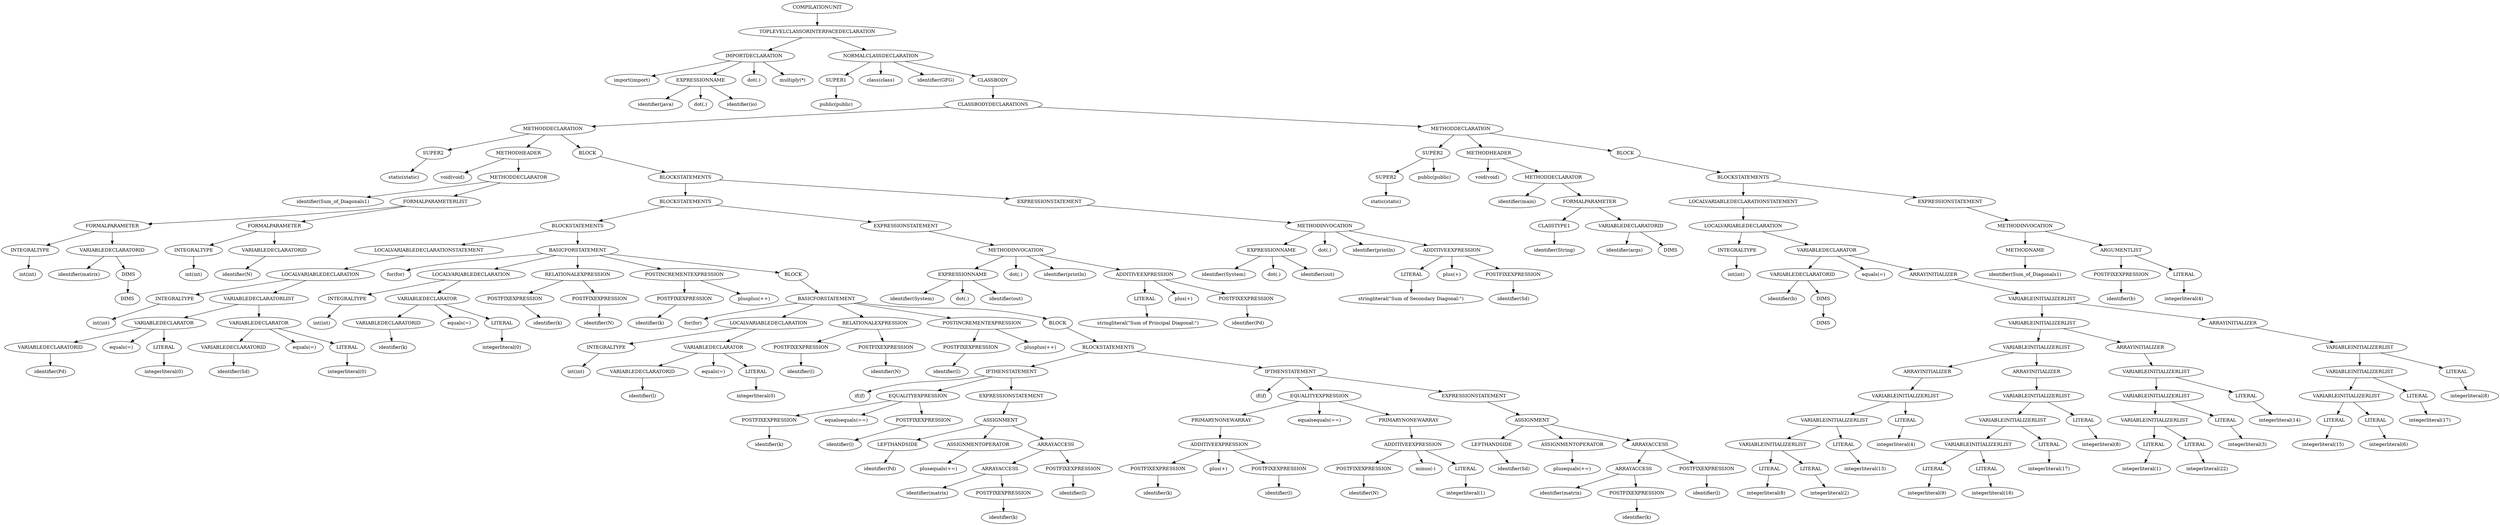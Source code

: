 digraph ASTVisual {
 ordering = out ;
10 [ label="EXPRESSIONNAME"]
20 [ label="identifier(java)"]
30 [ label="dot(.)"]
40 [ label="identifier(io)"]
50 [ label="IMPORTDECLARATION"]
60 [ label="import(import)"]
70 [ label="dot(.)"]
80 [ label="multiply(*)"]
90 [ label="SUPER1"]
100 [ label="public(public)"]
110 [ label="SUPER2"]
120 [ label="static(static)"]
130 [ label="INTEGRALTYPE"]
140 [ label="int(int)"]
150 [ label="DIMS"]
160 [ label="DIMS"]
170 [ label="VARIABLEDECLARATORID"]
180 [ label="identifier(matrix)"]
190 [ label="FORMALPARAMETER"]
200 [ label="INTEGRALTYPE"]
210 [ label="int(int)"]
220 [ label="VARIABLEDECLARATORID"]
230 [ label="identifier(N)"]
240 [ label="FORMALPARAMETER"]
250 [ label="FORMALPARAMETERLIST"]
260 [ label="METHODDECLARATOR"]
270 [ label="identifier(Sum_of_Diagonals1)"]
280 [ label="METHODHEADER"]
290 [ label="void(void)"]
300 [ label="INTEGRALTYPE"]
310 [ label="int(int)"]
320 [ label="VARIABLEDECLARATORID"]
330 [ label="identifier(Pd)"]
340 [ label="LITERAL"]
350 [ label="integerliteral(0)"]
360 [ label="VARIABLEDECLARATOR"]
370 [ label="equals(=)"]
380 [ label="VARIABLEDECLARATORID"]
390 [ label="identifier(Sd)"]
400 [ label="LITERAL"]
410 [ label="integerliteral(0)"]
420 [ label="VARIABLEDECLARATOR"]
430 [ label="equals(=)"]
440 [ label="VARIABLEDECLARATORLIST"]
450 [ label="LOCALVARIABLEDECLARATION"]
460 [ label="LOCALVARIABLEDECLARATIONSTATEMENT"]
470 [ label="INTEGRALTYPE"]
480 [ label="int(int)"]
490 [ label="VARIABLEDECLARATORID"]
500 [ label="identifier(k)"]
510 [ label="LITERAL"]
520 [ label="integerliteral(0)"]
530 [ label="VARIABLEDECLARATOR"]
540 [ label="equals(=)"]
550 [ label="LOCALVARIABLEDECLARATION"]
560 [ label="POSTFIXEXPRESSION"]
570 [ label="identifier(k)"]
580 [ label="POSTFIXEXPRESSION"]
590 [ label="identifier(N)"]
600 [ label="RELATIONALEXPRESSION"]
610 [ label="POSTFIXEXPRESSION"]
620 [ label="identifier(k)"]
630 [ label="POSTINCREMENTEXPRESSION"]
640 [ label="plusplus(++)"]
650 [ label="INTEGRALTYPE"]
660 [ label="int(int)"]
670 [ label="VARIABLEDECLARATORID"]
680 [ label="identifier(l)"]
690 [ label="LITERAL"]
700 [ label="integerliteral(0)"]
710 [ label="VARIABLEDECLARATOR"]
720 [ label="equals(=)"]
730 [ label="LOCALVARIABLEDECLARATION"]
740 [ label="POSTFIXEXPRESSION"]
750 [ label="identifier(l)"]
760 [ label="POSTFIXEXPRESSION"]
770 [ label="identifier(N)"]
780 [ label="RELATIONALEXPRESSION"]
790 [ label="POSTFIXEXPRESSION"]
800 [ label="identifier(l)"]
810 [ label="POSTINCREMENTEXPRESSION"]
820 [ label="plusplus(++)"]
830 [ label="POSTFIXEXPRESSION"]
840 [ label="identifier(k)"]
850 [ label="POSTFIXEXPRESSION"]
860 [ label="identifier(l)"]
870 [ label="EQUALITYEXPRESSION"]
880 [ label="equalsequals(==)"]
890 [ label="LEFTHANDSIDE"]
900 [ label="identifier(Pd)"]
910 [ label="ASSIGNMENTOPERATOR"]
920 [ label="plusequals(+=)"]
930 [ label="POSTFIXEXPRESSION"]
940 [ label="identifier(k)"]
950 [ label="ARRAYACCESS"]
960 [ label="identifier(matrix)"]
970 [ label="POSTFIXEXPRESSION"]
980 [ label="identifier(l)"]
990 [ label="ARRAYACCESS"]
1000 [ label="ASSIGNMENT"]
1010 [ label="EXPRESSIONSTATEMENT"]
1020 [ label="IFTHENSTATEMENT"]
1030 [ label="if(if)"]
1040 [ label="POSTFIXEXPRESSION"]
1050 [ label="identifier(k)"]
1060 [ label="POSTFIXEXPRESSION"]
1070 [ label="identifier(l)"]
1080 [ label="ADDITIVEEXPRESSION"]
1090 [ label="plus(+)"]
1100 [ label="PRIMARYNONEWARRAY"]
1110 [ label="POSTFIXEXPRESSION"]
1120 [ label="identifier(N)"]
1130 [ label="LITERAL"]
1140 [ label="integerliteral(1)"]
1150 [ label="ADDITIVEEXPRESSION"]
1160 [ label="minus(-)"]
1170 [ label="PRIMARYNONEWARRAY"]
1180 [ label="EQUALITYEXPRESSION"]
1190 [ label="equalsequals(==)"]
1200 [ label="LEFTHANDSIDE"]
1210 [ label="identifier(Sd)"]
1220 [ label="ASSIGNMENTOPERATOR"]
1230 [ label="plusequals(+=)"]
1240 [ label="POSTFIXEXPRESSION"]
1250 [ label="identifier(k)"]
1260 [ label="ARRAYACCESS"]
1270 [ label="identifier(matrix)"]
1280 [ label="POSTFIXEXPRESSION"]
1290 [ label="identifier(l)"]
1300 [ label="ARRAYACCESS"]
1310 [ label="ASSIGNMENT"]
1320 [ label="EXPRESSIONSTATEMENT"]
1330 [ label="IFTHENSTATEMENT"]
1340 [ label="if(if)"]
1350 [ label="BLOCKSTATEMENTS"]
1360 [ label="BLOCK"]
1370 [ label="BASICFORSTATEMENT"]
1380 [ label="for(for)"]
1390 [ label="BLOCK"]
1400 [ label="BASICFORSTATEMENT"]
1410 [ label="for(for)"]
1420 [ label="BLOCKSTATEMENTS"]
1430 [ label="EXPRESSIONNAME"]
1440 [ label="identifier(System)"]
1450 [ label="dot(.)"]
1460 [ label="identifier(out)"]
1470 [ label="LITERAL"]
1480 [ label="stringliteral(\"Sum of Principal Diagonal:\")"]
1490 [ label="POSTFIXEXPRESSION"]
1500 [ label="identifier(Pd)"]
1510 [ label="ADDITIVEEXPRESSION"]
1520 [ label="plus(+)"]
1530 [ label="METHODINVOCATION"]
1540 [ label="dot(.)"]
1550 [ label="identifier(println)"]
1560 [ label="EXPRESSIONSTATEMENT"]
1570 [ label="BLOCKSTATEMENTS"]
1580 [ label="EXPRESSIONNAME"]
1590 [ label="identifier(System)"]
1600 [ label="dot(.)"]
1610 [ label="identifier(out)"]
1620 [ label="LITERAL"]
1630 [ label="stringliteral(\"Sum of Secondary Diagonal:\")"]
1640 [ label="POSTFIXEXPRESSION"]
1650 [ label="identifier(Sd)"]
1660 [ label="ADDITIVEEXPRESSION"]
1670 [ label="plus(+)"]
1680 [ label="METHODINVOCATION"]
1690 [ label="dot(.)"]
1700 [ label="identifier(println)"]
1710 [ label="EXPRESSIONSTATEMENT"]
1720 [ label="BLOCKSTATEMENTS"]
1730 [ label="BLOCK"]
1740 [ label="METHODDECLARATION"]
1750 [ label="SUPER2"]
1760 [ label="static(static)"]
1770 [ label="SUPER2"]
1780 [ label="public(public)"]
1790 [ label="CLASSTYPE1"]
1800 [ label="identifier(String)"]
1810 [ label="DIMS"]
1820 [ label="VARIABLEDECLARATORID"]
1830 [ label="identifier(args)"]
1840 [ label="FORMALPARAMETER"]
1850 [ label="METHODDECLARATOR"]
1860 [ label="identifier(main)"]
1870 [ label="METHODHEADER"]
1880 [ label="void(void)"]
1890 [ label="INTEGRALTYPE"]
1900 [ label="int(int)"]
1910 [ label="DIMS"]
1920 [ label="DIMS"]
1930 [ label="VARIABLEDECLARATORID"]
1940 [ label="identifier(b)"]
1950 [ label="LITERAL"]
1960 [ label="integerliteral(8)"]
1970 [ label="LITERAL"]
1980 [ label="integerliteral(2)"]
1990 [ label="VARIABLEINITIALIZERLIST"]
2000 [ label="LITERAL"]
2010 [ label="integerliteral(13)"]
2020 [ label="VARIABLEINITIALIZERLIST"]
2030 [ label="LITERAL"]
2040 [ label="integerliteral(4)"]
2050 [ label="VARIABLEINITIALIZERLIST"]
2060 [ label="ARRAYINITIALIZER"]
2070 [ label="LITERAL"]
2080 [ label="integerliteral(9)"]
2090 [ label="LITERAL"]
2100 [ label="integerliteral(16)"]
2110 [ label="VARIABLEINITIALIZERLIST"]
2120 [ label="LITERAL"]
2130 [ label="integerliteral(17)"]
2140 [ label="VARIABLEINITIALIZERLIST"]
2150 [ label="LITERAL"]
2160 [ label="integerliteral(8)"]
2170 [ label="VARIABLEINITIALIZERLIST"]
2180 [ label="ARRAYINITIALIZER"]
2190 [ label="VARIABLEINITIALIZERLIST"]
2200 [ label="LITERAL"]
2210 [ label="integerliteral(1)"]
2220 [ label="LITERAL"]
2230 [ label="integerliteral(22)"]
2240 [ label="VARIABLEINITIALIZERLIST"]
2250 [ label="LITERAL"]
2260 [ label="integerliteral(3)"]
2270 [ label="VARIABLEINITIALIZERLIST"]
2280 [ label="LITERAL"]
2290 [ label="integerliteral(14)"]
2300 [ label="VARIABLEINITIALIZERLIST"]
2310 [ label="ARRAYINITIALIZER"]
2320 [ label="VARIABLEINITIALIZERLIST"]
2330 [ label="LITERAL"]
2340 [ label="integerliteral(15)"]
2350 [ label="LITERAL"]
2360 [ label="integerliteral(6)"]
2370 [ label="VARIABLEINITIALIZERLIST"]
2380 [ label="LITERAL"]
2390 [ label="integerliteral(17)"]
2400 [ label="VARIABLEINITIALIZERLIST"]
2410 [ label="LITERAL"]
2420 [ label="integerliteral(8)"]
2430 [ label="VARIABLEINITIALIZERLIST"]
2440 [ label="ARRAYINITIALIZER"]
2450 [ label="VARIABLEINITIALIZERLIST"]
2460 [ label="ARRAYINITIALIZER"]
2470 [ label="VARIABLEDECLARATOR"]
2480 [ label="equals(=)"]
2490 [ label="LOCALVARIABLEDECLARATION"]
2500 [ label="LOCALVARIABLEDECLARATIONSTATEMENT"]
2510 [ label="METHODNAME"]
2520 [ label="identifier(Sum_of_Diagonals1)"]
2530 [ label="POSTFIXEXPRESSION"]
2540 [ label="identifier(b)"]
2550 [ label="LITERAL"]
2560 [ label="integerliteral(4)"]
2570 [ label="ARGUMENTLIST"]
2580 [ label="METHODINVOCATION"]
2590 [ label="EXPRESSIONSTATEMENT"]
2600 [ label="BLOCKSTATEMENTS"]
2610 [ label="BLOCK"]
2620 [ label="METHODDECLARATION"]
2630 [ label="CLASSBODYDECLARATIONS"]
2640 [ label="CLASSBODY"]
2650 [ label="NORMALCLASSDECLARATION"]
2660 [ label="class(class)"]
2670 [ label="identifier(GFG)"]
2680 [ label="TOPLEVELCLASSORINTERFACEDECLARATION"]
2690 [ label="COMPILATIONUNIT"]
10 -> 20[ label=""]
10 -> 30[ label=""]
10 -> 40[ label=""]
50 -> 60[ label=""]
50 -> 10[ label=""]
50 -> 70[ label=""]
50 -> 80[ label=""]
90 -> 100[ label=""]
110 -> 120[ label=""]
130 -> 140[ label=""]
160 -> 150[ label=""]
170 -> 180[ label=""]
170 -> 160[ label=""]
190 -> 130[ label=""]
190 -> 170[ label=""]
200 -> 210[ label=""]
220 -> 230[ label=""]
240 -> 200[ label=""]
240 -> 220[ label=""]
250 -> 190[ label=""]
250 -> 240[ label=""]
260 -> 270[ label=""]
260 -> 250[ label=""]
280 -> 290[ label=""]
280 -> 260[ label=""]
300 -> 310[ label=""]
320 -> 330[ label=""]
340 -> 350[ label=""]
360 -> 320[ label=""]
360 -> 370[ label=""]
360 -> 340[ label=""]
380 -> 390[ label=""]
400 -> 410[ label=""]
420 -> 380[ label=""]
420 -> 430[ label=""]
420 -> 400[ label=""]
440 -> 360[ label=""]
440 -> 420[ label=""]
450 -> 300[ label=""]
450 -> 440[ label=""]
460 -> 450[ label=""]
470 -> 480[ label=""]
490 -> 500[ label=""]
510 -> 520[ label=""]
530 -> 490[ label=""]
530 -> 540[ label=""]
530 -> 510[ label=""]
550 -> 470[ label=""]
550 -> 530[ label=""]
560 -> 570[ label=""]
580 -> 590[ label=""]
600 -> 560[ label=""]
600 -> 580[ label=""]
610 -> 620[ label=""]
630 -> 610[ label=""]
630 -> 640[ label=""]
650 -> 660[ label=""]
670 -> 680[ label=""]
690 -> 700[ label=""]
710 -> 670[ label=""]
710 -> 720[ label=""]
710 -> 690[ label=""]
730 -> 650[ label=""]
730 -> 710[ label=""]
740 -> 750[ label=""]
760 -> 770[ label=""]
780 -> 740[ label=""]
780 -> 760[ label=""]
790 -> 800[ label=""]
810 -> 790[ label=""]
810 -> 820[ label=""]
830 -> 840[ label=""]
850 -> 860[ label=""]
870 -> 830[ label=""]
870 -> 880[ label=""]
870 -> 850[ label=""]
890 -> 900[ label=""]
910 -> 920[ label=""]
930 -> 940[ label=""]
950 -> 960[ label=""]
950 -> 930[ label=""]
970 -> 980[ label=""]
990 -> 950[ label=""]
990 -> 970[ label=""]
1000 -> 890[ label=""]
1000 -> 910[ label=""]
1000 -> 990[ label=""]
1010 -> 1000[ label=""]
1020 -> 1030[ label=""]
1020 -> 870[ label=""]
1020 -> 1010[ label=""]
1040 -> 1050[ label=""]
1060 -> 1070[ label=""]
1080 -> 1040[ label=""]
1080 -> 1090[ label=""]
1080 -> 1060[ label=""]
1100 -> 1080[ label=""]
1110 -> 1120[ label=""]
1130 -> 1140[ label=""]
1150 -> 1110[ label=""]
1150 -> 1160[ label=""]
1150 -> 1130[ label=""]
1170 -> 1150[ label=""]
1180 -> 1100[ label=""]
1180 -> 1190[ label=""]
1180 -> 1170[ label=""]
1200 -> 1210[ label=""]
1220 -> 1230[ label=""]
1240 -> 1250[ label=""]
1260 -> 1270[ label=""]
1260 -> 1240[ label=""]
1280 -> 1290[ label=""]
1300 -> 1260[ label=""]
1300 -> 1280[ label=""]
1310 -> 1200[ label=""]
1310 -> 1220[ label=""]
1310 -> 1300[ label=""]
1320 -> 1310[ label=""]
1330 -> 1340[ label=""]
1330 -> 1180[ label=""]
1330 -> 1320[ label=""]
1350 -> 1020[ label=""]
1350 -> 1330[ label=""]
1360 -> 1350[ label=""]
1370 -> 1380[ label=""]
1370 -> 730[ label=""]
1370 -> 780[ label=""]
1370 -> 810[ label=""]
1370 -> 1360[ label=""]
1390 -> 1370[ label=""]
1400 -> 1410[ label=""]
1400 -> 550[ label=""]
1400 -> 600[ label=""]
1400 -> 630[ label=""]
1400 -> 1390[ label=""]
1420 -> 460[ label=""]
1420 -> 1400[ label=""]
1430 -> 1440[ label=""]
1430 -> 1450[ label=""]
1430 -> 1460[ label=""]
1470 -> 1480[ label=""]
1490 -> 1500[ label=""]
1510 -> 1470[ label=""]
1510 -> 1520[ label=""]
1510 -> 1490[ label=""]
1530 -> 1430[ label=""]
1530 -> 1540[ label=""]
1530 -> 1550[ label=""]
1530 -> 1510[ label=""]
1560 -> 1530[ label=""]
1570 -> 1420[ label=""]
1570 -> 1560[ label=""]
1580 -> 1590[ label=""]
1580 -> 1600[ label=""]
1580 -> 1610[ label=""]
1620 -> 1630[ label=""]
1640 -> 1650[ label=""]
1660 -> 1620[ label=""]
1660 -> 1670[ label=""]
1660 -> 1640[ label=""]
1680 -> 1580[ label=""]
1680 -> 1690[ label=""]
1680 -> 1700[ label=""]
1680 -> 1660[ label=""]
1710 -> 1680[ label=""]
1720 -> 1570[ label=""]
1720 -> 1710[ label=""]
1730 -> 1720[ label=""]
1740 -> 110[ label=""]
1740 -> 280[ label=""]
1740 -> 1730[ label=""]
1750 -> 1760[ label=""]
1770 -> 1750[ label=""]
1770 -> 1780[ label=""]
1790 -> 1800[ label=""]
1820 -> 1830[ label=""]
1820 -> 1810[ label=""]
1840 -> 1790[ label=""]
1840 -> 1820[ label=""]
1850 -> 1860[ label=""]
1850 -> 1840[ label=""]
1870 -> 1880[ label=""]
1870 -> 1850[ label=""]
1890 -> 1900[ label=""]
1920 -> 1910[ label=""]
1930 -> 1940[ label=""]
1930 -> 1920[ label=""]
1950 -> 1960[ label=""]
1970 -> 1980[ label=""]
1990 -> 1950[ label=""]
1990 -> 1970[ label=""]
2000 -> 2010[ label=""]
2020 -> 1990[ label=""]
2020 -> 2000[ label=""]
2030 -> 2040[ label=""]
2050 -> 2020[ label=""]
2050 -> 2030[ label=""]
2060 -> 2050[ label=""]
2070 -> 2080[ label=""]
2090 -> 2100[ label=""]
2110 -> 2070[ label=""]
2110 -> 2090[ label=""]
2120 -> 2130[ label=""]
2140 -> 2110[ label=""]
2140 -> 2120[ label=""]
2150 -> 2160[ label=""]
2170 -> 2140[ label=""]
2170 -> 2150[ label=""]
2180 -> 2170[ label=""]
2190 -> 2060[ label=""]
2190 -> 2180[ label=""]
2200 -> 2210[ label=""]
2220 -> 2230[ label=""]
2240 -> 2200[ label=""]
2240 -> 2220[ label=""]
2250 -> 2260[ label=""]
2270 -> 2240[ label=""]
2270 -> 2250[ label=""]
2280 -> 2290[ label=""]
2300 -> 2270[ label=""]
2300 -> 2280[ label=""]
2310 -> 2300[ label=""]
2320 -> 2190[ label=""]
2320 -> 2310[ label=""]
2330 -> 2340[ label=""]
2350 -> 2360[ label=""]
2370 -> 2330[ label=""]
2370 -> 2350[ label=""]
2380 -> 2390[ label=""]
2400 -> 2370[ label=""]
2400 -> 2380[ label=""]
2410 -> 2420[ label=""]
2430 -> 2400[ label=""]
2430 -> 2410[ label=""]
2440 -> 2430[ label=""]
2450 -> 2320[ label=""]
2450 -> 2440[ label=""]
2460 -> 2450[ label=""]
2470 -> 1930[ label=""]
2470 -> 2480[ label=""]
2470 -> 2460[ label=""]
2490 -> 1890[ label=""]
2490 -> 2470[ label=""]
2500 -> 2490[ label=""]
2510 -> 2520[ label=""]
2530 -> 2540[ label=""]
2550 -> 2560[ label=""]
2570 -> 2530[ label=""]
2570 -> 2550[ label=""]
2580 -> 2510[ label=""]
2580 -> 2570[ label=""]
2590 -> 2580[ label=""]
2600 -> 2500[ label=""]
2600 -> 2590[ label=""]
2610 -> 2600[ label=""]
2620 -> 1770[ label=""]
2620 -> 1870[ label=""]
2620 -> 2610[ label=""]
2630 -> 1740[ label=""]
2630 -> 2620[ label=""]
2640 -> 2630[ label=""]
2650 -> 90[ label=""]
2650 -> 2660[ label=""]
2650 -> 2670[ label=""]
2650 -> 2640[ label=""]
2680 -> 50[ label=""]
2680 -> 2650[ label=""]
2690 -> 2680[ label=""]
  }
